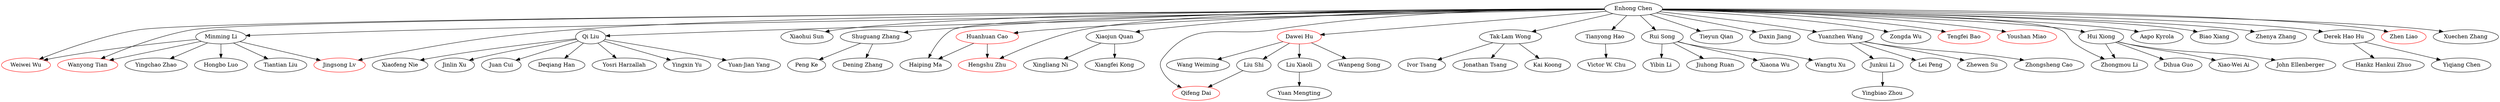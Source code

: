 strict digraph G{
"Enhong Chen" -> "Weiwei Wu"
"Qi Liu" -> "Xiaofeng Nie"
"Enhong Chen" -> "Xiaohui Sun"
"Enhong Chen" -> "Shuguang Zhang"
"Enhong Chen" -> "Huanhuan Cao"
"Xiaojun Quan" -> "Xingliang Ni"
"Dawei Hu" -> "Wang Weiming"
"Enhong Chen" -> "Haiping Ma"
"Enhong Chen" -> "Wanyong Tian"
"Tak-Lam Wong" -> "Ivor Tsang"
"Dawei Hu" -> "Liu Shi"
"Enhong Chen" -> "Qi Liu"
"Enhong Chen" -> "Tianyong Hao"
"Junkui Li" -> "Yingbiao Zhou"
"Huanhuan Cao" -> "Haiping Ma"
"Liu Shi" -> "Qifeng Dai"
"Enhong Chen" -> "Rui Song"
"Enhong Chen" -> "Tieyun Qian"
"Huanhuan Cao" -> "Hengshu Zhu"
"Tianyong Hao" -> "Victor W. Chu"
"Minming Li" -> "Yingchao Zhao"
"Qi Liu" -> "Jinlin Xu"
"Enhong Chen" -> "Daxin Jiang"
"Yuanzhen Wang" -> "Lei Peng"
"Minming Li" -> "Hongbo Luo"
"Shuguang Zhang" -> "Peng Ke"
"Dawei Hu" -> "Liu Xiaoli"
"Qi Liu" -> "Juan Cui"
"Enhong Chen" -> "Minming Li"
"Enhong Chen" -> "Zongda Wu"
"Enhong Chen" -> "Tengfei Bao"
"Rui Song" -> "Yibin Li"
"Enhong Chen" -> "Youshan Miao"
"Enhong Chen" -> "Hui Xiong"
"Qi Liu" -> "Deqiang Han"
"Yuanzhen Wang" -> "Junkui Li"
"Enhong Chen" -> "Zhongmou Li"
"Enhong Chen" -> "Aapo Kyrola"
"Enhong Chen" -> "Xiaojun Quan"
"Dawei Hu" -> "Wanpeng Song"
"Minming Li" -> "Tiantian Liu"
"Minming Li" -> "Jingsong Lv"
"Minming Li" -> "Weiwei Wu"
"Enhong Chen" -> "Biao Xiang"
"Tak-Lam Wong" -> "Jonathan Tsang"
"Qi Liu" -> "Yosri Harzallah"
"Rui Song" -> "Jiuhong Ruan"
"Enhong Chen" -> "Zhenya Zhang"
"Shuguang Zhang" -> "Dening Zhang"
"Enhong Chen" -> "Yuanzhen Wang"
"Enhong Chen" -> "Derek Hao Hu"
"Yuanzhen Wang" -> "Zhewen Su"
"Enhong Chen" -> "Jingsong Lv"
"Minming Li" -> "Wanyong Tian"
"Enhong Chen" -> "Zhen Liao"
"Xiaojun Quan" -> "Xiangfei Kong"
"Hui Xiong" -> "Dihua Guo"
"Enhong Chen" -> "Tak-Lam Wong"
"Liu Xiaoli" -> "Yuan Mengting"
"Hui Xiong" -> "Zhongmou Li"
"Enhong Chen" -> "Xuechen Zhang"
"Enhong Chen" -> "Qifeng Dai"
"Qi Liu" -> "Yingxin Yu"
"Qi Liu" -> "Yuan-Jian Yang"
"Rui Song" -> "Xiaona Wu"
"Tak-Lam Wong" -> "Kai Koong"
"Hui Xiong" -> "Xiao-Wei Ai"
"Enhong Chen" -> "Hengshu Zhu"
"Yuanzhen Wang" -> "Zhongsheng Cao"
"Rui Song" -> "Wangtu Xu"
"Hui Xiong" -> "John Ellenberger"
"Derek Hao Hu" -> "Hankz Hankui Zhuo"
"Derek Hao Hu" -> " Yiqiang Chen"
"Enhong Chen" -> "Dawei Hu"
"Youshan Miao" [color = red]"Tengfei Bao" [color = red]"Dawei Hu" [color = red]"Zhen Liao" [color = red]"Qifeng Dai" [color = red]"Wanyong Tian" [color = red]"Hengshu Zhu" [color = red]"Jingsong Lv" [color = red]"Huanhuan Cao" [color = red]"Weiwei Wu" [color = red]}